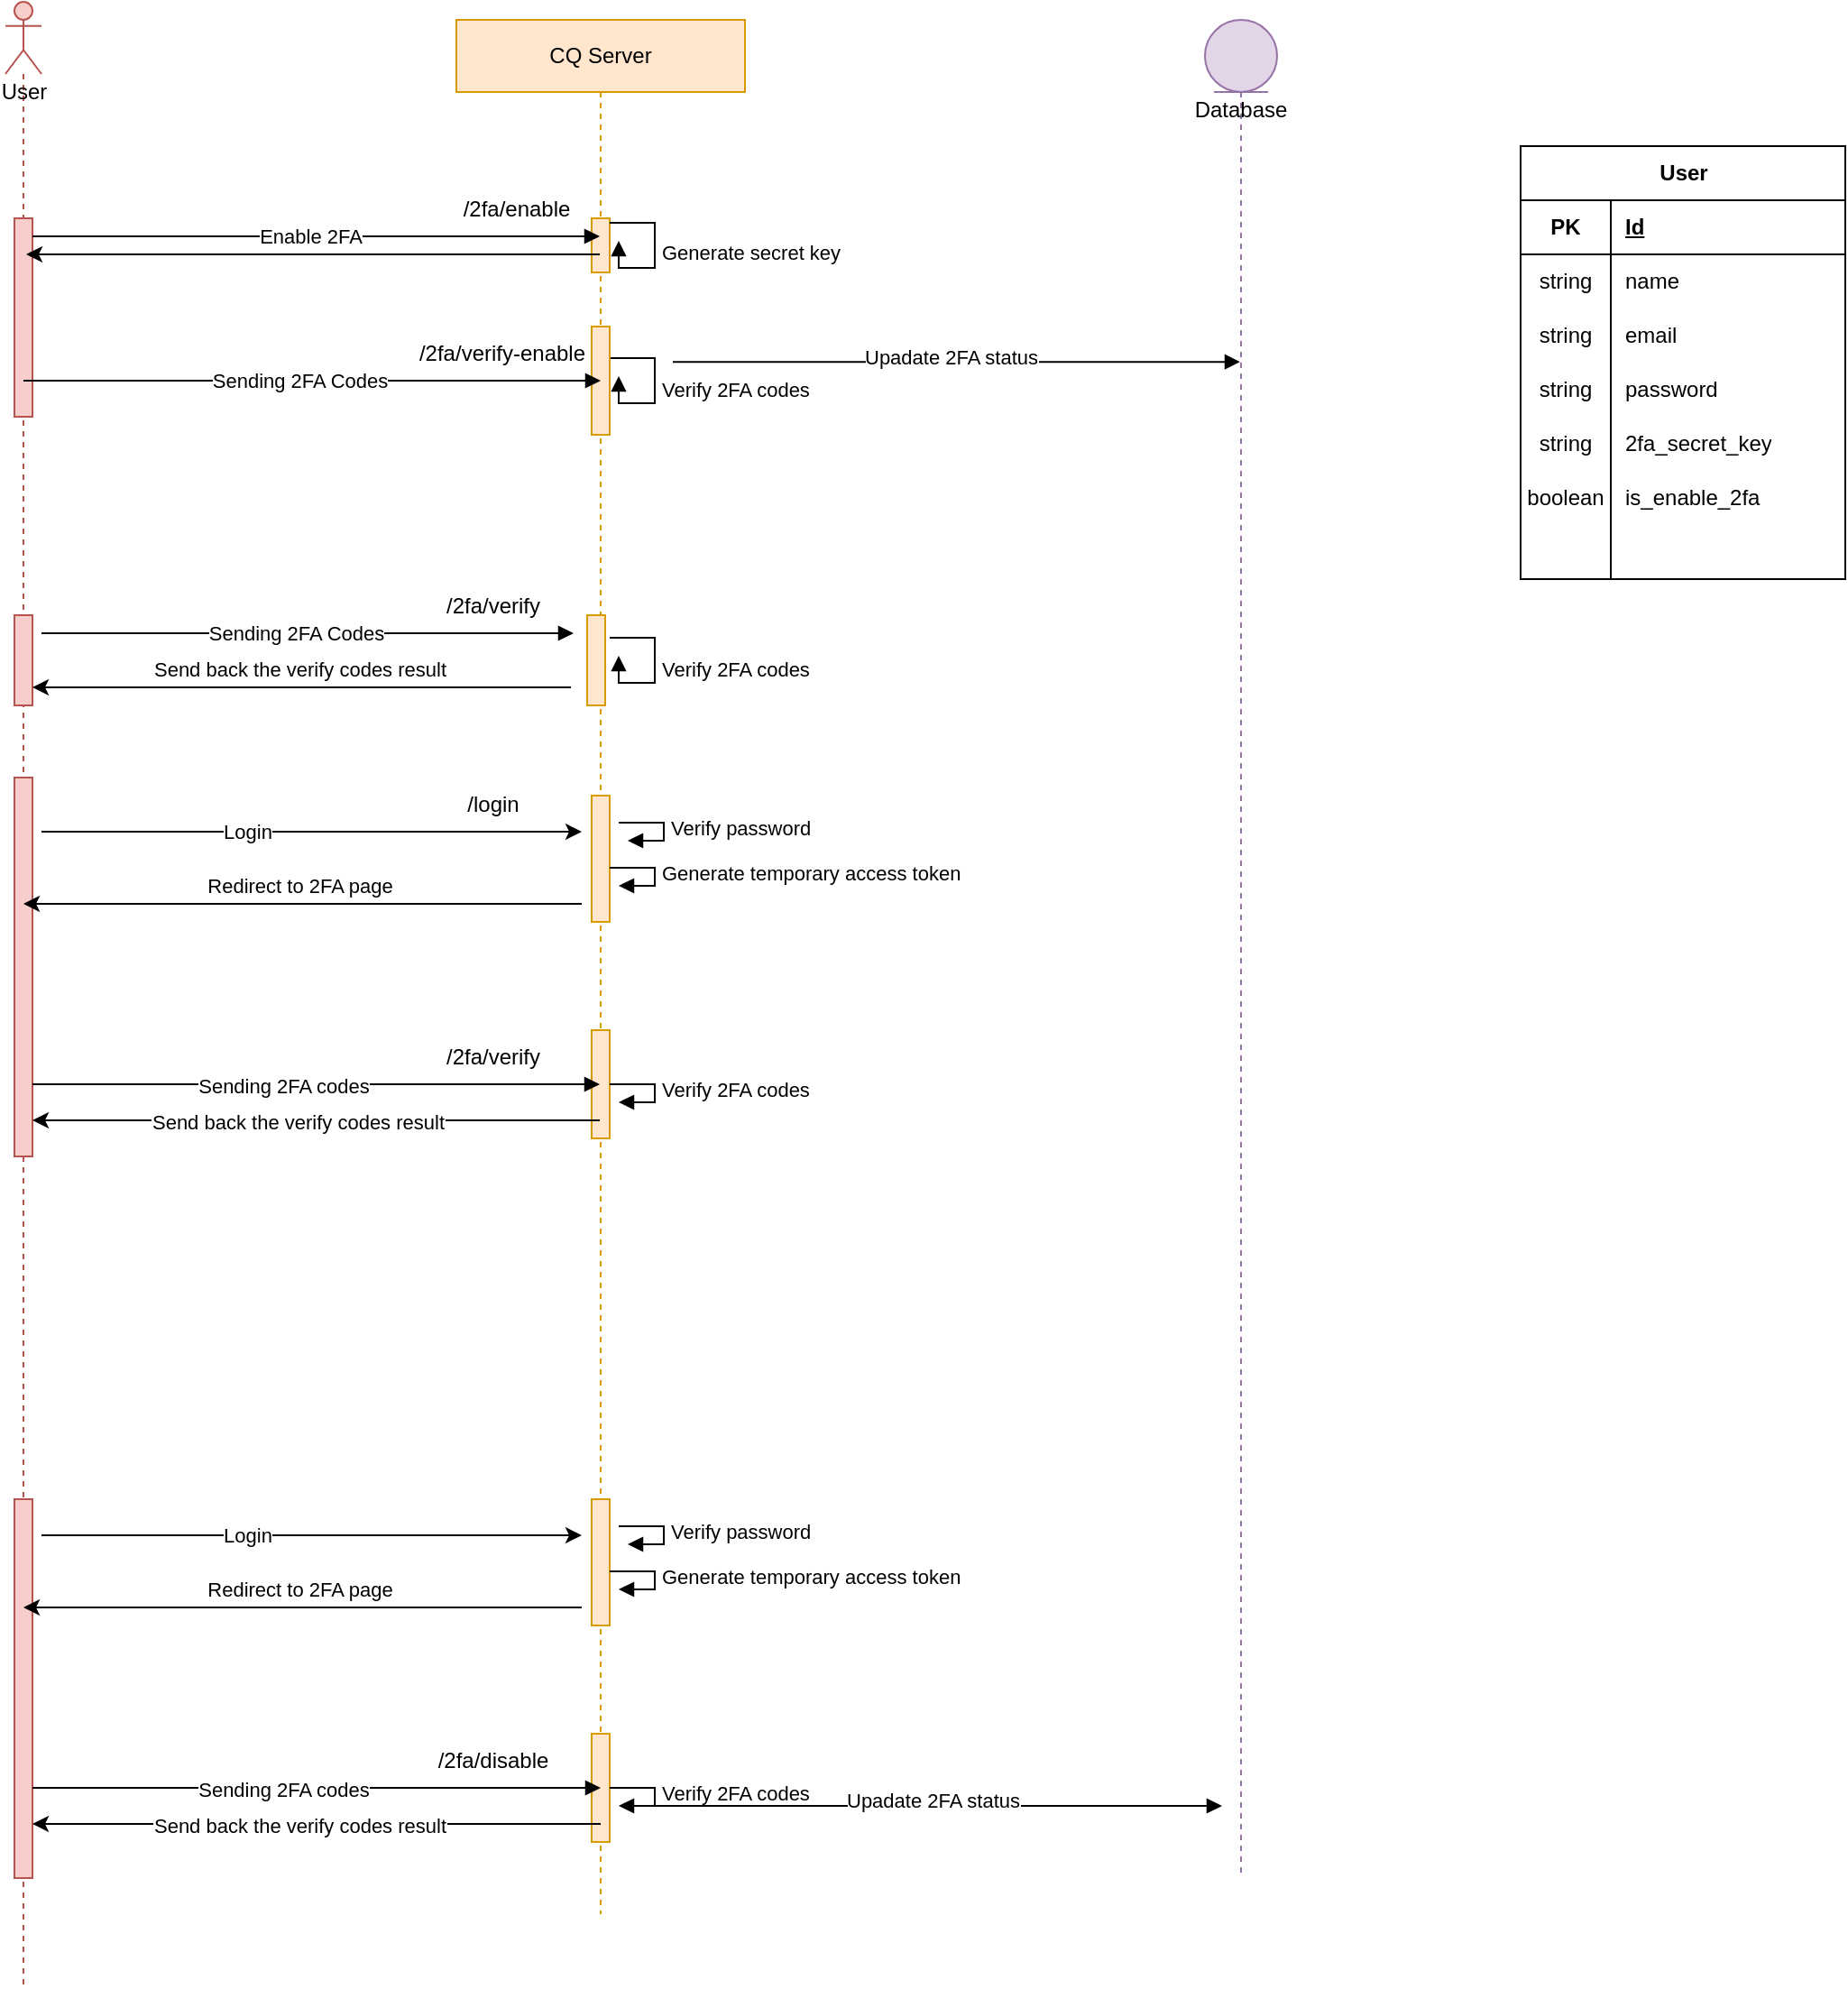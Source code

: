 <mxfile version="24.7.6">
  <diagram name="Page-1" id="0Bnyg_5KxDAGfdB3GQrT">
    <mxGraphModel dx="2701" dy="924" grid="1" gridSize="10" guides="1" tooltips="1" connect="1" arrows="1" fold="1" page="1" pageScale="1" pageWidth="850" pageHeight="1100" math="0" shadow="0">
      <root>
        <mxCell id="0" />
        <mxCell id="1" parent="0" />
        <mxCell id="78_CdCyPFsRvzOvAjw7i-1" value="User" style="shape=umlLifeline;participant=umlActor;perimeter=lifelinePerimeter;html=1;container=1;collapsible=0;recursiveResize=0;verticalAlign=top;spacingTop=36;outlineConnect=0;size=40;fillColor=#f8cecc;strokeColor=#b85450;" vertex="1" parent="1">
          <mxGeometry x="-120" y="200" width="20" height="1100" as="geometry" />
        </mxCell>
        <mxCell id="78_CdCyPFsRvzOvAjw7i-56" value="" style="html=1;points=[];perimeter=orthogonalPerimeter;fillColor=#f8cecc;strokeColor=#b85450;" vertex="1" parent="78_CdCyPFsRvzOvAjw7i-1">
          <mxGeometry x="5" y="120" width="10" height="110" as="geometry" />
        </mxCell>
        <mxCell id="78_CdCyPFsRvzOvAjw7i-80" value="" style="html=1;points=[];perimeter=orthogonalPerimeter;fillColor=#f8cecc;strokeColor=#b85450;" vertex="1" parent="78_CdCyPFsRvzOvAjw7i-1">
          <mxGeometry x="5" y="430" width="10" height="210" as="geometry" />
        </mxCell>
        <mxCell id="78_CdCyPFsRvzOvAjw7i-134" value="" style="html=1;points=[];perimeter=orthogonalPerimeter;fillColor=#f8cecc;strokeColor=#b85450;" vertex="1" parent="78_CdCyPFsRvzOvAjw7i-1">
          <mxGeometry x="5" y="340" width="10" height="50" as="geometry" />
        </mxCell>
        <mxCell id="78_CdCyPFsRvzOvAjw7i-185" value="" style="html=1;points=[];perimeter=orthogonalPerimeter;fillColor=#f8cecc;strokeColor=#b85450;" vertex="1" parent="78_CdCyPFsRvzOvAjw7i-1">
          <mxGeometry x="5" y="830" width="10" height="210" as="geometry" />
        </mxCell>
        <mxCell id="78_CdCyPFsRvzOvAjw7i-3" value="CQ Server" style="shape=umlLifeline;perimeter=lifelinePerimeter;whiteSpace=wrap;html=1;container=1;collapsible=0;recursiveResize=0;outlineConnect=0;fillColor=#ffe6cc;strokeColor=#d79b00;" vertex="1" parent="1">
          <mxGeometry x="130" y="210" width="160" height="1050" as="geometry" />
        </mxCell>
        <mxCell id="78_CdCyPFsRvzOvAjw7i-61" value="" style="html=1;points=[];perimeter=orthogonalPerimeter;fillColor=#ffe6cc;strokeColor=#d79b00;" vertex="1" parent="78_CdCyPFsRvzOvAjw7i-3">
          <mxGeometry x="75" y="110" width="10" height="30" as="geometry" />
        </mxCell>
        <mxCell id="78_CdCyPFsRvzOvAjw7i-84" value="" style="html=1;points=[];perimeter=orthogonalPerimeter;fillColor=#ffe6cc;strokeColor=#d79b00;" vertex="1" parent="78_CdCyPFsRvzOvAjw7i-3">
          <mxGeometry x="75" y="430" width="10" height="70" as="geometry" />
        </mxCell>
        <mxCell id="78_CdCyPFsRvzOvAjw7i-92" value="Verify 2FA codes" style="edgeStyle=orthogonalEdgeStyle;html=1;align=left;spacingLeft=2;endArrow=block;rounded=0;entryX=1;entryY=0;" edge="1" parent="78_CdCyPFsRvzOvAjw7i-3">
          <mxGeometry x="-0.012" relative="1" as="geometry">
            <mxPoint x="85" y="187.5" as="sourcePoint" />
            <Array as="points">
              <mxPoint x="110" y="187.5" />
              <mxPoint x="110" y="212.5" />
              <mxPoint x="90" y="212.5" />
            </Array>
            <mxPoint x="90" y="197.5" as="targetPoint" />
            <mxPoint as="offset" />
          </mxGeometry>
        </mxCell>
        <mxCell id="78_CdCyPFsRvzOvAjw7i-100" value="" style="html=1;points=[];perimeter=orthogonalPerimeter;fillColor=#ffe6cc;strokeColor=#d79b00;" vertex="1" parent="78_CdCyPFsRvzOvAjw7i-3">
          <mxGeometry x="75" y="560" width="10" height="60" as="geometry" />
        </mxCell>
        <mxCell id="78_CdCyPFsRvzOvAjw7i-135" value="" style="html=1;points=[];perimeter=orthogonalPerimeter;fillColor=#ffe6cc;strokeColor=#d79b00;" vertex="1" parent="78_CdCyPFsRvzOvAjw7i-3">
          <mxGeometry x="72.5" y="330" width="10" height="50" as="geometry" />
        </mxCell>
        <mxCell id="78_CdCyPFsRvzOvAjw7i-136" value="Verify 2FA codes" style="edgeStyle=orthogonalEdgeStyle;html=1;align=left;spacingLeft=2;endArrow=block;rounded=0;entryX=1;entryY=0;" edge="1" parent="78_CdCyPFsRvzOvAjw7i-3">
          <mxGeometry x="-0.012" relative="1" as="geometry">
            <mxPoint x="85" y="342.5" as="sourcePoint" />
            <Array as="points">
              <mxPoint x="110" y="342.5" />
              <mxPoint x="110" y="367.5" />
              <mxPoint x="90" y="367.5" />
            </Array>
            <mxPoint x="90" y="352.5" as="targetPoint" />
            <mxPoint as="offset" />
          </mxGeometry>
        </mxCell>
        <mxCell id="78_CdCyPFsRvzOvAjw7i-149" value="/2fa/enable" style="text;html=1;align=center;verticalAlign=middle;resizable=0;points=[];autosize=1;strokeColor=none;fillColor=none;" vertex="1" parent="78_CdCyPFsRvzOvAjw7i-3">
          <mxGeometry x="-7.5" y="90" width="80" height="30" as="geometry" />
        </mxCell>
        <mxCell id="78_CdCyPFsRvzOvAjw7i-150" value="Generate secret key" style="edgeStyle=orthogonalEdgeStyle;html=1;align=left;spacingLeft=2;endArrow=block;rounded=0;entryX=1;entryY=0;" edge="1" parent="78_CdCyPFsRvzOvAjw7i-3">
          <mxGeometry x="-0.012" relative="1" as="geometry">
            <mxPoint x="85" y="112.48" as="sourcePoint" />
            <Array as="points">
              <mxPoint x="110" y="112.48" />
              <mxPoint x="110" y="137.48" />
              <mxPoint x="90" y="137.48" />
            </Array>
            <mxPoint x="90" y="122.48" as="targetPoint" />
            <mxPoint as="offset" />
          </mxGeometry>
        </mxCell>
        <mxCell id="78_CdCyPFsRvzOvAjw7i-151" value="" style="html=1;points=[];perimeter=orthogonalPerimeter;fillColor=#ffe6cc;strokeColor=#d79b00;" vertex="1" parent="78_CdCyPFsRvzOvAjw7i-3">
          <mxGeometry x="75" y="170" width="10" height="60" as="geometry" />
        </mxCell>
        <mxCell id="78_CdCyPFsRvzOvAjw7i-152" value="/2fa/verify-enable" style="text;html=1;align=center;verticalAlign=middle;resizable=0;points=[];autosize=1;strokeColor=none;fillColor=none;" vertex="1" parent="78_CdCyPFsRvzOvAjw7i-3">
          <mxGeometry x="-35" y="170" width="120" height="30" as="geometry" />
        </mxCell>
        <mxCell id="78_CdCyPFsRvzOvAjw7i-89" value="Verify password" style="edgeStyle=orthogonalEdgeStyle;html=1;align=left;spacingLeft=2;endArrow=block;rounded=0;entryX=1;entryY=0;" edge="1" parent="78_CdCyPFsRvzOvAjw7i-3">
          <mxGeometry relative="1" as="geometry">
            <mxPoint x="90" y="445" as="sourcePoint" />
            <Array as="points">
              <mxPoint x="115" y="445" />
              <mxPoint x="115" y="455" />
            </Array>
            <mxPoint x="95" y="455" as="targetPoint" />
          </mxGeometry>
        </mxCell>
        <mxCell id="78_CdCyPFsRvzOvAjw7i-99" value="Verify 2FA codes" style="edgeStyle=orthogonalEdgeStyle;html=1;align=left;spacingLeft=2;endArrow=block;rounded=0;entryX=1;entryY=0;" edge="1" parent="78_CdCyPFsRvzOvAjw7i-3">
          <mxGeometry relative="1" as="geometry">
            <mxPoint x="85" y="590" as="sourcePoint" />
            <Array as="points">
              <mxPoint x="110" y="590" />
              <mxPoint x="110" y="600" />
            </Array>
            <mxPoint x="90" y="600" as="targetPoint" />
          </mxGeometry>
        </mxCell>
        <mxCell id="78_CdCyPFsRvzOvAjw7i-154" value="/2fa/verify" style="text;html=1;align=center;verticalAlign=middle;resizable=0;points=[];autosize=1;strokeColor=none;fillColor=none;" vertex="1" parent="78_CdCyPFsRvzOvAjw7i-3">
          <mxGeometry x="-20" y="310" width="80" height="30" as="geometry" />
        </mxCell>
        <mxCell id="78_CdCyPFsRvzOvAjw7i-155" value="Generate temporary access token" style="edgeStyle=orthogonalEdgeStyle;html=1;align=left;spacingLeft=2;endArrow=block;rounded=0;entryX=1;entryY=0;" edge="1" parent="78_CdCyPFsRvzOvAjw7i-3">
          <mxGeometry relative="1" as="geometry">
            <mxPoint x="85" y="470" as="sourcePoint" />
            <Array as="points">
              <mxPoint x="110" y="470" />
              <mxPoint x="110" y="480" />
            </Array>
            <mxPoint x="90" y="480" as="targetPoint" />
          </mxGeometry>
        </mxCell>
        <mxCell id="78_CdCyPFsRvzOvAjw7i-156" value="/login" style="text;html=1;align=center;verticalAlign=middle;resizable=0;points=[];autosize=1;strokeColor=none;fillColor=none;" vertex="1" parent="78_CdCyPFsRvzOvAjw7i-3">
          <mxGeometry x="-5" y="420" width="50" height="30" as="geometry" />
        </mxCell>
        <mxCell id="78_CdCyPFsRvzOvAjw7i-157" value="/2fa/verify" style="text;html=1;align=center;verticalAlign=middle;resizable=0;points=[];autosize=1;strokeColor=none;fillColor=none;" vertex="1" parent="78_CdCyPFsRvzOvAjw7i-3">
          <mxGeometry x="-20" y="560" width="80" height="30" as="geometry" />
        </mxCell>
        <mxCell id="78_CdCyPFsRvzOvAjw7i-22" value="Database" style="shape=umlLifeline;participant=umlEntity;perimeter=lifelinePerimeter;whiteSpace=wrap;html=1;container=1;collapsible=0;recursiveResize=0;verticalAlign=top;spacingTop=36;outlineConnect=0;fillColor=#e1d5e7;strokeColor=#9673a6;" vertex="1" parent="1">
          <mxGeometry x="545" y="210" width="40" height="1030" as="geometry" />
        </mxCell>
        <mxCell id="78_CdCyPFsRvzOvAjw7i-73" value="" style="html=1;verticalAlign=bottom;endArrow=block;rounded=0;" edge="1" parent="1" target="78_CdCyPFsRvzOvAjw7i-3">
          <mxGeometry relative="1" as="geometry">
            <mxPoint x="-105" y="330" as="sourcePoint" />
            <mxPoint x="190" y="330" as="targetPoint" />
          </mxGeometry>
        </mxCell>
        <mxCell id="78_CdCyPFsRvzOvAjw7i-74" value="" style="endArrow=classic;html=1;rounded=0;entryX=1.1;entryY=0.117;entryDx=0;entryDy=0;entryPerimeter=0;" edge="1" parent="1" source="78_CdCyPFsRvzOvAjw7i-3">
          <mxGeometry relative="1" as="geometry">
            <mxPoint x="190" y="340" as="sourcePoint" />
            <mxPoint x="-108.5" y="340.0" as="targetPoint" />
          </mxGeometry>
        </mxCell>
        <mxCell id="78_CdCyPFsRvzOvAjw7i-75" value="Enable 2FA" style="edgeLabel;html=1;align=center;verticalAlign=middle;resizable=0;points=[];" vertex="1" connectable="0" parent="78_CdCyPFsRvzOvAjw7i-74">
          <mxGeometry x="0.019" y="1" relative="1" as="geometry">
            <mxPoint x="1" y="-11" as="offset" />
          </mxGeometry>
        </mxCell>
        <mxCell id="78_CdCyPFsRvzOvAjw7i-78" value="" style="html=1;verticalAlign=bottom;endArrow=block;rounded=0;" edge="1" parent="1">
          <mxGeometry relative="1" as="geometry">
            <mxPoint x="250" y="399.6" as="sourcePoint" />
            <mxPoint x="564.5" y="399.6" as="targetPoint" />
          </mxGeometry>
        </mxCell>
        <mxCell id="78_CdCyPFsRvzOvAjw7i-79" value="Upadate 2FA status" style="edgeLabel;html=1;align=center;verticalAlign=middle;resizable=0;points=[];" vertex="1" connectable="0" parent="78_CdCyPFsRvzOvAjw7i-78">
          <mxGeometry x="-0.025" y="3" relative="1" as="geometry">
            <mxPoint as="offset" />
          </mxGeometry>
        </mxCell>
        <mxCell id="78_CdCyPFsRvzOvAjw7i-82" value="" style="endArrow=classic;html=1;rounded=0;" edge="1" parent="1">
          <mxGeometry width="50" height="50" relative="1" as="geometry">
            <mxPoint x="-100" y="660" as="sourcePoint" />
            <mxPoint x="199.5" y="660" as="targetPoint" />
          </mxGeometry>
        </mxCell>
        <mxCell id="78_CdCyPFsRvzOvAjw7i-83" value="Login" style="edgeLabel;html=1;align=center;verticalAlign=middle;resizable=0;points=[];" vertex="1" connectable="0" parent="78_CdCyPFsRvzOvAjw7i-82">
          <mxGeometry x="-0.239" relative="1" as="geometry">
            <mxPoint as="offset" />
          </mxGeometry>
        </mxCell>
        <mxCell id="78_CdCyPFsRvzOvAjw7i-90" value="" style="endArrow=classic;html=1;rounded=0;" edge="1" parent="1">
          <mxGeometry relative="1" as="geometry">
            <mxPoint x="199.5" y="700" as="sourcePoint" />
            <mxPoint x="-110" y="700" as="targetPoint" />
          </mxGeometry>
        </mxCell>
        <mxCell id="78_CdCyPFsRvzOvAjw7i-91" value="Redirect to 2FA page" style="edgeLabel;html=1;align=center;verticalAlign=middle;resizable=0;points=[];" vertex="1" connectable="0" parent="78_CdCyPFsRvzOvAjw7i-90">
          <mxGeometry x="0.019" y="1" relative="1" as="geometry">
            <mxPoint x="1" y="-11" as="offset" />
          </mxGeometry>
        </mxCell>
        <mxCell id="78_CdCyPFsRvzOvAjw7i-97" value="" style="html=1;verticalAlign=bottom;endArrow=block;rounded=0;" edge="1" parent="1" target="78_CdCyPFsRvzOvAjw7i-3">
          <mxGeometry relative="1" as="geometry">
            <mxPoint x="-105" y="800" as="sourcePoint" />
            <mxPoint x="190" y="800" as="targetPoint" />
          </mxGeometry>
        </mxCell>
        <mxCell id="78_CdCyPFsRvzOvAjw7i-98" value="Sending 2FA codes" style="edgeLabel;html=1;align=center;verticalAlign=middle;resizable=0;points=[];" vertex="1" connectable="0" parent="78_CdCyPFsRvzOvAjw7i-97">
          <mxGeometry x="-0.117" y="-1" relative="1" as="geometry">
            <mxPoint as="offset" />
          </mxGeometry>
        </mxCell>
        <mxCell id="78_CdCyPFsRvzOvAjw7i-104" value="User" style="shape=table;startSize=30;container=1;collapsible=1;childLayout=tableLayout;fixedRows=1;rowLines=0;fontStyle=1;align=center;resizeLast=1;html=1;" vertex="1" parent="1">
          <mxGeometry x="720" y="280" width="180" height="240" as="geometry" />
        </mxCell>
        <mxCell id="78_CdCyPFsRvzOvAjw7i-105" value="" style="shape=tableRow;horizontal=0;startSize=0;swimlaneHead=0;swimlaneBody=0;fillColor=none;collapsible=0;dropTarget=0;points=[[0,0.5],[1,0.5]];portConstraint=eastwest;top=0;left=0;right=0;bottom=1;" vertex="1" parent="78_CdCyPFsRvzOvAjw7i-104">
          <mxGeometry y="30" width="180" height="30" as="geometry" />
        </mxCell>
        <mxCell id="78_CdCyPFsRvzOvAjw7i-106" value="PK" style="shape=partialRectangle;connectable=0;fillColor=none;top=0;left=0;bottom=0;right=0;fontStyle=1;overflow=hidden;whiteSpace=wrap;html=1;" vertex="1" parent="78_CdCyPFsRvzOvAjw7i-105">
          <mxGeometry width="50" height="30" as="geometry">
            <mxRectangle width="50" height="30" as="alternateBounds" />
          </mxGeometry>
        </mxCell>
        <mxCell id="78_CdCyPFsRvzOvAjw7i-107" value="Id" style="shape=partialRectangle;connectable=0;fillColor=none;top=0;left=0;bottom=0;right=0;align=left;spacingLeft=6;fontStyle=5;overflow=hidden;whiteSpace=wrap;html=1;" vertex="1" parent="78_CdCyPFsRvzOvAjw7i-105">
          <mxGeometry x="50" width="130" height="30" as="geometry">
            <mxRectangle width="130" height="30" as="alternateBounds" />
          </mxGeometry>
        </mxCell>
        <mxCell id="78_CdCyPFsRvzOvAjw7i-108" value="" style="shape=tableRow;horizontal=0;startSize=0;swimlaneHead=0;swimlaneBody=0;fillColor=none;collapsible=0;dropTarget=0;points=[[0,0.5],[1,0.5]];portConstraint=eastwest;top=0;left=0;right=0;bottom=0;" vertex="1" parent="78_CdCyPFsRvzOvAjw7i-104">
          <mxGeometry y="60" width="180" height="30" as="geometry" />
        </mxCell>
        <mxCell id="78_CdCyPFsRvzOvAjw7i-109" value="string" style="shape=partialRectangle;connectable=0;fillColor=none;top=0;left=0;bottom=0;right=0;editable=1;overflow=hidden;whiteSpace=wrap;html=1;" vertex="1" parent="78_CdCyPFsRvzOvAjw7i-108">
          <mxGeometry width="50" height="30" as="geometry">
            <mxRectangle width="50" height="30" as="alternateBounds" />
          </mxGeometry>
        </mxCell>
        <mxCell id="78_CdCyPFsRvzOvAjw7i-110" value="name" style="shape=partialRectangle;connectable=0;fillColor=none;top=0;left=0;bottom=0;right=0;align=left;spacingLeft=6;overflow=hidden;whiteSpace=wrap;html=1;" vertex="1" parent="78_CdCyPFsRvzOvAjw7i-108">
          <mxGeometry x="50" width="130" height="30" as="geometry">
            <mxRectangle width="130" height="30" as="alternateBounds" />
          </mxGeometry>
        </mxCell>
        <mxCell id="78_CdCyPFsRvzOvAjw7i-111" value="" style="shape=tableRow;horizontal=0;startSize=0;swimlaneHead=0;swimlaneBody=0;fillColor=none;collapsible=0;dropTarget=0;points=[[0,0.5],[1,0.5]];portConstraint=eastwest;top=0;left=0;right=0;bottom=0;" vertex="1" parent="78_CdCyPFsRvzOvAjw7i-104">
          <mxGeometry y="90" width="180" height="30" as="geometry" />
        </mxCell>
        <mxCell id="78_CdCyPFsRvzOvAjw7i-112" value="string" style="shape=partialRectangle;connectable=0;fillColor=none;top=0;left=0;bottom=0;right=0;editable=1;overflow=hidden;whiteSpace=wrap;html=1;" vertex="1" parent="78_CdCyPFsRvzOvAjw7i-111">
          <mxGeometry width="50" height="30" as="geometry">
            <mxRectangle width="50" height="30" as="alternateBounds" />
          </mxGeometry>
        </mxCell>
        <mxCell id="78_CdCyPFsRvzOvAjw7i-113" value="email" style="shape=partialRectangle;connectable=0;fillColor=none;top=0;left=0;bottom=0;right=0;align=left;spacingLeft=6;overflow=hidden;whiteSpace=wrap;html=1;" vertex="1" parent="78_CdCyPFsRvzOvAjw7i-111">
          <mxGeometry x="50" width="130" height="30" as="geometry">
            <mxRectangle width="130" height="30" as="alternateBounds" />
          </mxGeometry>
        </mxCell>
        <mxCell id="78_CdCyPFsRvzOvAjw7i-114" value="" style="shape=tableRow;horizontal=0;startSize=0;swimlaneHead=0;swimlaneBody=0;fillColor=none;collapsible=0;dropTarget=0;points=[[0,0.5],[1,0.5]];portConstraint=eastwest;top=0;left=0;right=0;bottom=0;" vertex="1" parent="78_CdCyPFsRvzOvAjw7i-104">
          <mxGeometry y="120" width="180" height="30" as="geometry" />
        </mxCell>
        <mxCell id="78_CdCyPFsRvzOvAjw7i-115" value="string" style="shape=partialRectangle;connectable=0;fillColor=none;top=0;left=0;bottom=0;right=0;editable=1;overflow=hidden;whiteSpace=wrap;html=1;" vertex="1" parent="78_CdCyPFsRvzOvAjw7i-114">
          <mxGeometry width="50" height="30" as="geometry">
            <mxRectangle width="50" height="30" as="alternateBounds" />
          </mxGeometry>
        </mxCell>
        <mxCell id="78_CdCyPFsRvzOvAjw7i-116" value="password" style="shape=partialRectangle;connectable=0;fillColor=none;top=0;left=0;bottom=0;right=0;align=left;spacingLeft=6;overflow=hidden;whiteSpace=wrap;html=1;" vertex="1" parent="78_CdCyPFsRvzOvAjw7i-114">
          <mxGeometry x="50" width="130" height="30" as="geometry">
            <mxRectangle width="130" height="30" as="alternateBounds" />
          </mxGeometry>
        </mxCell>
        <mxCell id="78_CdCyPFsRvzOvAjw7i-117" value="" style="shape=tableRow;horizontal=0;startSize=0;swimlaneHead=0;swimlaneBody=0;fillColor=none;collapsible=0;dropTarget=0;points=[[0,0.5],[1,0.5]];portConstraint=eastwest;top=0;left=0;right=0;bottom=0;" vertex="1" parent="78_CdCyPFsRvzOvAjw7i-104">
          <mxGeometry y="150" width="180" height="30" as="geometry" />
        </mxCell>
        <mxCell id="78_CdCyPFsRvzOvAjw7i-118" value="string" style="shape=partialRectangle;connectable=0;fillColor=none;top=0;left=0;bottom=0;right=0;editable=1;overflow=hidden;whiteSpace=wrap;html=1;" vertex="1" parent="78_CdCyPFsRvzOvAjw7i-117">
          <mxGeometry width="50" height="30" as="geometry">
            <mxRectangle width="50" height="30" as="alternateBounds" />
          </mxGeometry>
        </mxCell>
        <mxCell id="78_CdCyPFsRvzOvAjw7i-119" value="2fa_secret_key" style="shape=partialRectangle;connectable=0;fillColor=none;top=0;left=0;bottom=0;right=0;align=left;spacingLeft=6;overflow=hidden;whiteSpace=wrap;html=1;" vertex="1" parent="78_CdCyPFsRvzOvAjw7i-117">
          <mxGeometry x="50" width="130" height="30" as="geometry">
            <mxRectangle width="130" height="30" as="alternateBounds" />
          </mxGeometry>
        </mxCell>
        <mxCell id="78_CdCyPFsRvzOvAjw7i-120" value="" style="shape=tableRow;horizontal=0;startSize=0;swimlaneHead=0;swimlaneBody=0;fillColor=none;collapsible=0;dropTarget=0;points=[[0,0.5],[1,0.5]];portConstraint=eastwest;top=0;left=0;right=0;bottom=0;" vertex="1" parent="78_CdCyPFsRvzOvAjw7i-104">
          <mxGeometry y="180" width="180" height="30" as="geometry" />
        </mxCell>
        <mxCell id="78_CdCyPFsRvzOvAjw7i-121" value="" style="shape=partialRectangle;connectable=0;fillColor=none;top=0;left=0;bottom=0;right=0;editable=1;overflow=hidden;whiteSpace=wrap;html=1;" vertex="1" parent="78_CdCyPFsRvzOvAjw7i-120">
          <mxGeometry width="50" height="30" as="geometry">
            <mxRectangle width="50" height="30" as="alternateBounds" />
          </mxGeometry>
        </mxCell>
        <mxCell id="78_CdCyPFsRvzOvAjw7i-122" value="" style="shape=partialRectangle;connectable=0;fillColor=none;top=0;left=0;bottom=0;right=0;align=left;spacingLeft=6;overflow=hidden;whiteSpace=wrap;html=1;" vertex="1" parent="78_CdCyPFsRvzOvAjw7i-120">
          <mxGeometry x="50" width="130" height="30" as="geometry">
            <mxRectangle width="130" height="30" as="alternateBounds" />
          </mxGeometry>
        </mxCell>
        <mxCell id="78_CdCyPFsRvzOvAjw7i-126" value="" style="shape=tableRow;horizontal=0;startSize=0;swimlaneHead=0;swimlaneBody=0;fillColor=none;collapsible=0;dropTarget=0;points=[[0,0.5],[1,0.5]];portConstraint=eastwest;top=0;left=0;right=0;bottom=0;" vertex="1" parent="78_CdCyPFsRvzOvAjw7i-104">
          <mxGeometry y="210" width="180" height="30" as="geometry" />
        </mxCell>
        <mxCell id="78_CdCyPFsRvzOvAjw7i-127" value="" style="shape=partialRectangle;connectable=0;fillColor=none;top=0;left=0;bottom=0;right=0;editable=1;overflow=hidden;whiteSpace=wrap;html=1;" vertex="1" parent="78_CdCyPFsRvzOvAjw7i-126">
          <mxGeometry width="50" height="30" as="geometry">
            <mxRectangle width="50" height="30" as="alternateBounds" />
          </mxGeometry>
        </mxCell>
        <mxCell id="78_CdCyPFsRvzOvAjw7i-128" value="" style="shape=partialRectangle;connectable=0;fillColor=none;top=0;left=0;bottom=0;right=0;align=left;spacingLeft=6;overflow=hidden;whiteSpace=wrap;html=1;" vertex="1" parent="78_CdCyPFsRvzOvAjw7i-126">
          <mxGeometry x="50" width="130" height="30" as="geometry">
            <mxRectangle width="130" height="30" as="alternateBounds" />
          </mxGeometry>
        </mxCell>
        <mxCell id="78_CdCyPFsRvzOvAjw7i-130" value="boolean" style="shape=partialRectangle;connectable=0;fillColor=none;top=0;left=0;bottom=0;right=0;editable=1;overflow=hidden;whiteSpace=wrap;html=1;" vertex="1" parent="1">
          <mxGeometry x="720" y="460" width="50" height="30" as="geometry">
            <mxRectangle width="50" height="30" as="alternateBounds" />
          </mxGeometry>
        </mxCell>
        <mxCell id="78_CdCyPFsRvzOvAjw7i-131" value="is_enable_2fa" style="shape=partialRectangle;connectable=0;fillColor=none;top=0;left=0;bottom=0;right=0;align=left;spacingLeft=6;overflow=hidden;whiteSpace=wrap;html=1;" vertex="1" parent="1">
          <mxGeometry x="770" y="460" width="130" height="30" as="geometry">
            <mxRectangle width="130" height="30" as="alternateBounds" />
          </mxGeometry>
        </mxCell>
        <mxCell id="78_CdCyPFsRvzOvAjw7i-132" value="" style="html=1;verticalAlign=bottom;endArrow=block;rounded=0;" edge="1" parent="1">
          <mxGeometry relative="1" as="geometry">
            <mxPoint x="-110" y="410" as="sourcePoint" />
            <mxPoint x="210" y="410" as="targetPoint" />
          </mxGeometry>
        </mxCell>
        <mxCell id="78_CdCyPFsRvzOvAjw7i-133" value="Sending 2FA Codes" style="edgeLabel;html=1;align=center;verticalAlign=middle;resizable=0;points=[];" vertex="1" connectable="0" parent="78_CdCyPFsRvzOvAjw7i-132">
          <mxGeometry x="-0.044" relative="1" as="geometry">
            <mxPoint as="offset" />
          </mxGeometry>
        </mxCell>
        <mxCell id="78_CdCyPFsRvzOvAjw7i-142" value="" style="html=1;verticalAlign=bottom;endArrow=block;rounded=0;" edge="1" parent="1">
          <mxGeometry relative="1" as="geometry">
            <mxPoint x="-100" y="550" as="sourcePoint" />
            <mxPoint x="195" y="550" as="targetPoint" />
          </mxGeometry>
        </mxCell>
        <mxCell id="78_CdCyPFsRvzOvAjw7i-143" value="Sending 2FA Codes" style="edgeLabel;html=1;align=center;verticalAlign=middle;resizable=0;points=[];" vertex="1" connectable="0" parent="78_CdCyPFsRvzOvAjw7i-142">
          <mxGeometry x="-0.044" relative="1" as="geometry">
            <mxPoint as="offset" />
          </mxGeometry>
        </mxCell>
        <mxCell id="78_CdCyPFsRvzOvAjw7i-147" value="" style="endArrow=classic;html=1;rounded=0;entryX=1.1;entryY=0.117;entryDx=0;entryDy=0;entryPerimeter=0;" edge="1" parent="1">
          <mxGeometry relative="1" as="geometry">
            <mxPoint x="193.5" y="580" as="sourcePoint" />
            <mxPoint x="-105" y="580.0" as="targetPoint" />
          </mxGeometry>
        </mxCell>
        <mxCell id="78_CdCyPFsRvzOvAjw7i-148" value="Send back the verify codes result" style="edgeLabel;html=1;align=center;verticalAlign=middle;resizable=0;points=[];" vertex="1" connectable="0" parent="78_CdCyPFsRvzOvAjw7i-147">
          <mxGeometry x="0.019" y="1" relative="1" as="geometry">
            <mxPoint x="1" y="-11" as="offset" />
          </mxGeometry>
        </mxCell>
        <mxCell id="78_CdCyPFsRvzOvAjw7i-101" value="" style="endArrow=classic;html=1;rounded=0;" edge="1" parent="1" source="78_CdCyPFsRvzOvAjw7i-3">
          <mxGeometry width="50" height="50" relative="1" as="geometry">
            <mxPoint x="190" y="820" as="sourcePoint" />
            <mxPoint x="-105" y="820" as="targetPoint" />
          </mxGeometry>
        </mxCell>
        <mxCell id="78_CdCyPFsRvzOvAjw7i-102" value="Send back the verify codes result" style="edgeLabel;html=1;align=center;verticalAlign=middle;resizable=0;points=[];" vertex="1" connectable="0" parent="78_CdCyPFsRvzOvAjw7i-101">
          <mxGeometry x="0.064" y="1" relative="1" as="geometry">
            <mxPoint as="offset" />
          </mxGeometry>
        </mxCell>
        <mxCell id="78_CdCyPFsRvzOvAjw7i-171" value="" style="html=1;points=[];perimeter=orthogonalPerimeter;fillColor=#ffe6cc;strokeColor=#d79b00;" vertex="1" parent="1">
          <mxGeometry x="205" y="1030" width="10" height="70" as="geometry" />
        </mxCell>
        <mxCell id="78_CdCyPFsRvzOvAjw7i-172" value="" style="html=1;points=[];perimeter=orthogonalPerimeter;fillColor=#ffe6cc;strokeColor=#d79b00;" vertex="1" parent="1">
          <mxGeometry x="205" y="1160" width="10" height="60" as="geometry" />
        </mxCell>
        <mxCell id="78_CdCyPFsRvzOvAjw7i-173" value="Verify password" style="edgeStyle=orthogonalEdgeStyle;html=1;align=left;spacingLeft=2;endArrow=block;rounded=0;entryX=1;entryY=0;" edge="1" parent="1">
          <mxGeometry relative="1" as="geometry">
            <mxPoint x="220" y="1045" as="sourcePoint" />
            <Array as="points">
              <mxPoint x="245" y="1045" />
              <mxPoint x="245" y="1055" />
            </Array>
            <mxPoint x="225" y="1055" as="targetPoint" />
          </mxGeometry>
        </mxCell>
        <mxCell id="78_CdCyPFsRvzOvAjw7i-174" value="Verify 2FA codes" style="edgeStyle=orthogonalEdgeStyle;html=1;align=left;spacingLeft=2;endArrow=block;rounded=0;entryX=1;entryY=0;" edge="1" parent="1">
          <mxGeometry relative="1" as="geometry">
            <mxPoint x="215" y="1190" as="sourcePoint" />
            <Array as="points">
              <mxPoint x="240" y="1190" />
              <mxPoint x="240" y="1200" />
            </Array>
            <mxPoint x="220" y="1200" as="targetPoint" />
          </mxGeometry>
        </mxCell>
        <mxCell id="78_CdCyPFsRvzOvAjw7i-175" value="Generate temporary access token" style="edgeStyle=orthogonalEdgeStyle;html=1;align=left;spacingLeft=2;endArrow=block;rounded=0;entryX=1;entryY=0;" edge="1" parent="1">
          <mxGeometry relative="1" as="geometry">
            <mxPoint x="215" y="1070" as="sourcePoint" />
            <Array as="points">
              <mxPoint x="240" y="1070" />
              <mxPoint x="240" y="1080" />
            </Array>
            <mxPoint x="220" y="1080" as="targetPoint" />
          </mxGeometry>
        </mxCell>
        <mxCell id="78_CdCyPFsRvzOvAjw7i-176" value="/2fa/disable" style="text;html=1;align=center;verticalAlign=middle;resizable=0;points=[];autosize=1;strokeColor=none;fillColor=none;" vertex="1" parent="1">
          <mxGeometry x="110" y="1160" width="80" height="30" as="geometry" />
        </mxCell>
        <mxCell id="78_CdCyPFsRvzOvAjw7i-177" value="" style="endArrow=classic;html=1;rounded=0;" edge="1" parent="1">
          <mxGeometry width="50" height="50" relative="1" as="geometry">
            <mxPoint x="-100" y="1050" as="sourcePoint" />
            <mxPoint x="199.5" y="1050" as="targetPoint" />
          </mxGeometry>
        </mxCell>
        <mxCell id="78_CdCyPFsRvzOvAjw7i-178" value="Login" style="edgeLabel;html=1;align=center;verticalAlign=middle;resizable=0;points=[];" vertex="1" connectable="0" parent="78_CdCyPFsRvzOvAjw7i-177">
          <mxGeometry x="-0.239" relative="1" as="geometry">
            <mxPoint as="offset" />
          </mxGeometry>
        </mxCell>
        <mxCell id="78_CdCyPFsRvzOvAjw7i-179" value="" style="endArrow=classic;html=1;rounded=0;" edge="1" parent="1">
          <mxGeometry relative="1" as="geometry">
            <mxPoint x="199.5" y="1090" as="sourcePoint" />
            <mxPoint x="-110" y="1090" as="targetPoint" />
          </mxGeometry>
        </mxCell>
        <mxCell id="78_CdCyPFsRvzOvAjw7i-180" value="Redirect to 2FA page" style="edgeLabel;html=1;align=center;verticalAlign=middle;resizable=0;points=[];" vertex="1" connectable="0" parent="78_CdCyPFsRvzOvAjw7i-179">
          <mxGeometry x="0.019" y="1" relative="1" as="geometry">
            <mxPoint x="1" y="-11" as="offset" />
          </mxGeometry>
        </mxCell>
        <mxCell id="78_CdCyPFsRvzOvAjw7i-181" value="" style="html=1;verticalAlign=bottom;endArrow=block;rounded=0;" edge="1" parent="1">
          <mxGeometry relative="1" as="geometry">
            <mxPoint x="-105" y="1190" as="sourcePoint" />
            <mxPoint x="210" y="1190" as="targetPoint" />
          </mxGeometry>
        </mxCell>
        <mxCell id="78_CdCyPFsRvzOvAjw7i-182" value="Sending 2FA codes" style="edgeLabel;html=1;align=center;verticalAlign=middle;resizable=0;points=[];" vertex="1" connectable="0" parent="78_CdCyPFsRvzOvAjw7i-181">
          <mxGeometry x="-0.117" y="-1" relative="1" as="geometry">
            <mxPoint as="offset" />
          </mxGeometry>
        </mxCell>
        <mxCell id="78_CdCyPFsRvzOvAjw7i-183" value="" style="endArrow=classic;html=1;rounded=0;" edge="1" parent="1">
          <mxGeometry width="50" height="50" relative="1" as="geometry">
            <mxPoint x="210" y="1210" as="sourcePoint" />
            <mxPoint x="-105" y="1210" as="targetPoint" />
          </mxGeometry>
        </mxCell>
        <mxCell id="78_CdCyPFsRvzOvAjw7i-184" value="Send back the verify codes result" style="edgeLabel;html=1;align=center;verticalAlign=middle;resizable=0;points=[];" vertex="1" connectable="0" parent="78_CdCyPFsRvzOvAjw7i-183">
          <mxGeometry x="0.064" y="1" relative="1" as="geometry">
            <mxPoint as="offset" />
          </mxGeometry>
        </mxCell>
        <mxCell id="78_CdCyPFsRvzOvAjw7i-186" value="" style="html=1;verticalAlign=bottom;endArrow=block;rounded=0;" edge="1" parent="1">
          <mxGeometry relative="1" as="geometry">
            <mxPoint x="240" y="1200" as="sourcePoint" />
            <mxPoint x="554.5" y="1200" as="targetPoint" />
          </mxGeometry>
        </mxCell>
        <mxCell id="78_CdCyPFsRvzOvAjw7i-187" value="Upadate 2FA status" style="edgeLabel;html=1;align=center;verticalAlign=middle;resizable=0;points=[];" vertex="1" connectable="0" parent="78_CdCyPFsRvzOvAjw7i-186">
          <mxGeometry x="-0.025" y="3" relative="1" as="geometry">
            <mxPoint as="offset" />
          </mxGeometry>
        </mxCell>
      </root>
    </mxGraphModel>
  </diagram>
</mxfile>
